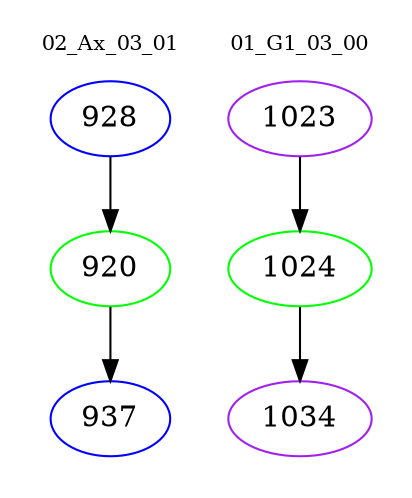 digraph{
subgraph cluster_0 {
color = white
label = "02_Ax_03_01";
fontsize=10;
T0_928 [label="928", color="blue"]
T0_928 -> T0_920 [color="black"]
T0_920 [label="920", color="green"]
T0_920 -> T0_937 [color="black"]
T0_937 [label="937", color="blue"]
}
subgraph cluster_1 {
color = white
label = "01_G1_03_00";
fontsize=10;
T1_1023 [label="1023", color="purple"]
T1_1023 -> T1_1024 [color="black"]
T1_1024 [label="1024", color="green"]
T1_1024 -> T1_1034 [color="black"]
T1_1034 [label="1034", color="purple"]
}
}
